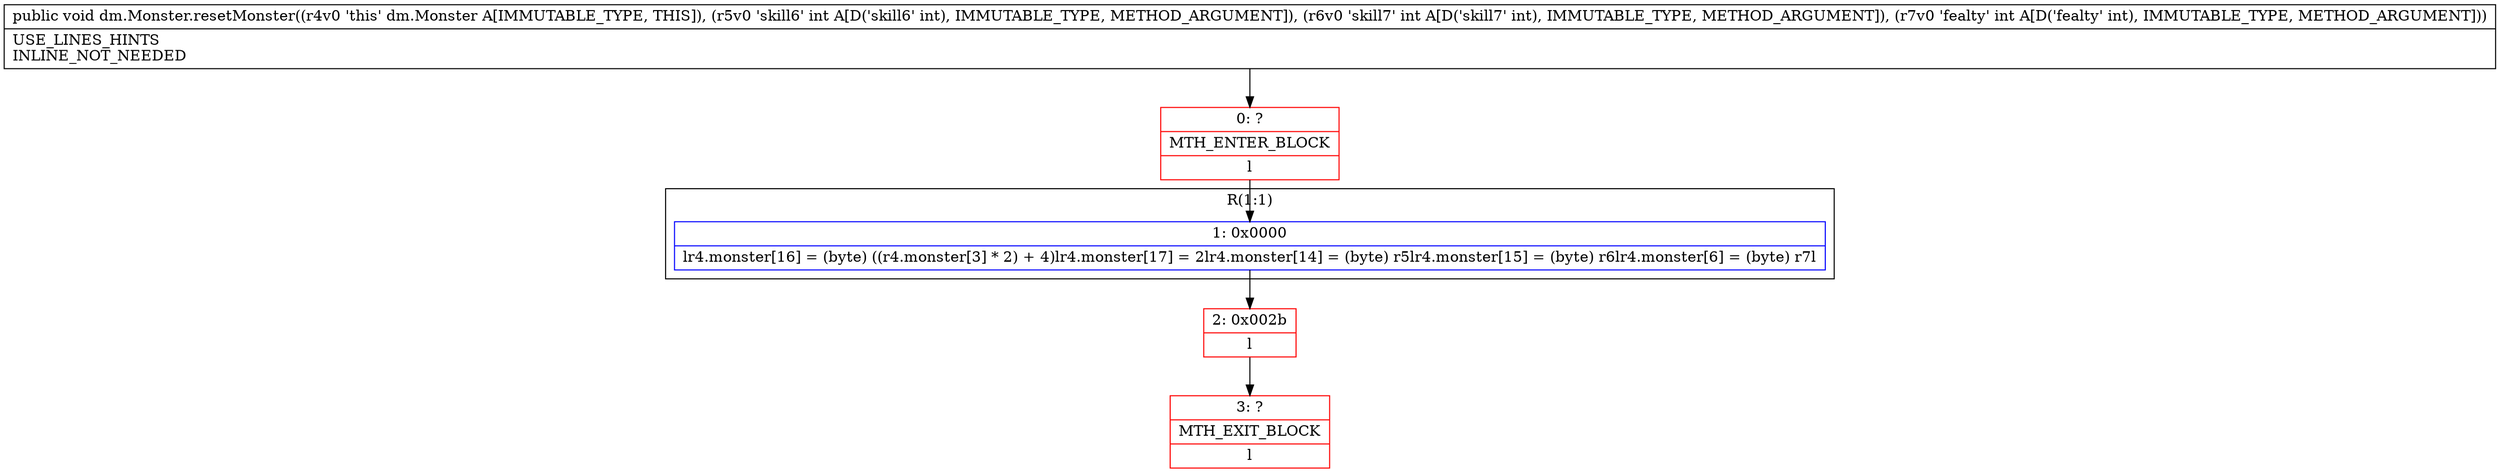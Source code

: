digraph "CFG fordm.Monster.resetMonster(III)V" {
subgraph cluster_Region_167226157 {
label = "R(1:1)";
node [shape=record,color=blue];
Node_1 [shape=record,label="{1\:\ 0x0000|lr4.monster[16] = (byte) ((r4.monster[3] * 2) + 4)lr4.monster[17] = 2lr4.monster[14] = (byte) r5lr4.monster[15] = (byte) r6lr4.monster[6] = (byte) r7l}"];
}
Node_0 [shape=record,color=red,label="{0\:\ ?|MTH_ENTER_BLOCK\l|l}"];
Node_2 [shape=record,color=red,label="{2\:\ 0x002b|l}"];
Node_3 [shape=record,color=red,label="{3\:\ ?|MTH_EXIT_BLOCK\l|l}"];
MethodNode[shape=record,label="{public void dm.Monster.resetMonster((r4v0 'this' dm.Monster A[IMMUTABLE_TYPE, THIS]), (r5v0 'skill6' int A[D('skill6' int), IMMUTABLE_TYPE, METHOD_ARGUMENT]), (r6v0 'skill7' int A[D('skill7' int), IMMUTABLE_TYPE, METHOD_ARGUMENT]), (r7v0 'fealty' int A[D('fealty' int), IMMUTABLE_TYPE, METHOD_ARGUMENT]))  | USE_LINES_HINTS\lINLINE_NOT_NEEDED\l}"];
MethodNode -> Node_0;
Node_1 -> Node_2;
Node_0 -> Node_1;
Node_2 -> Node_3;
}

